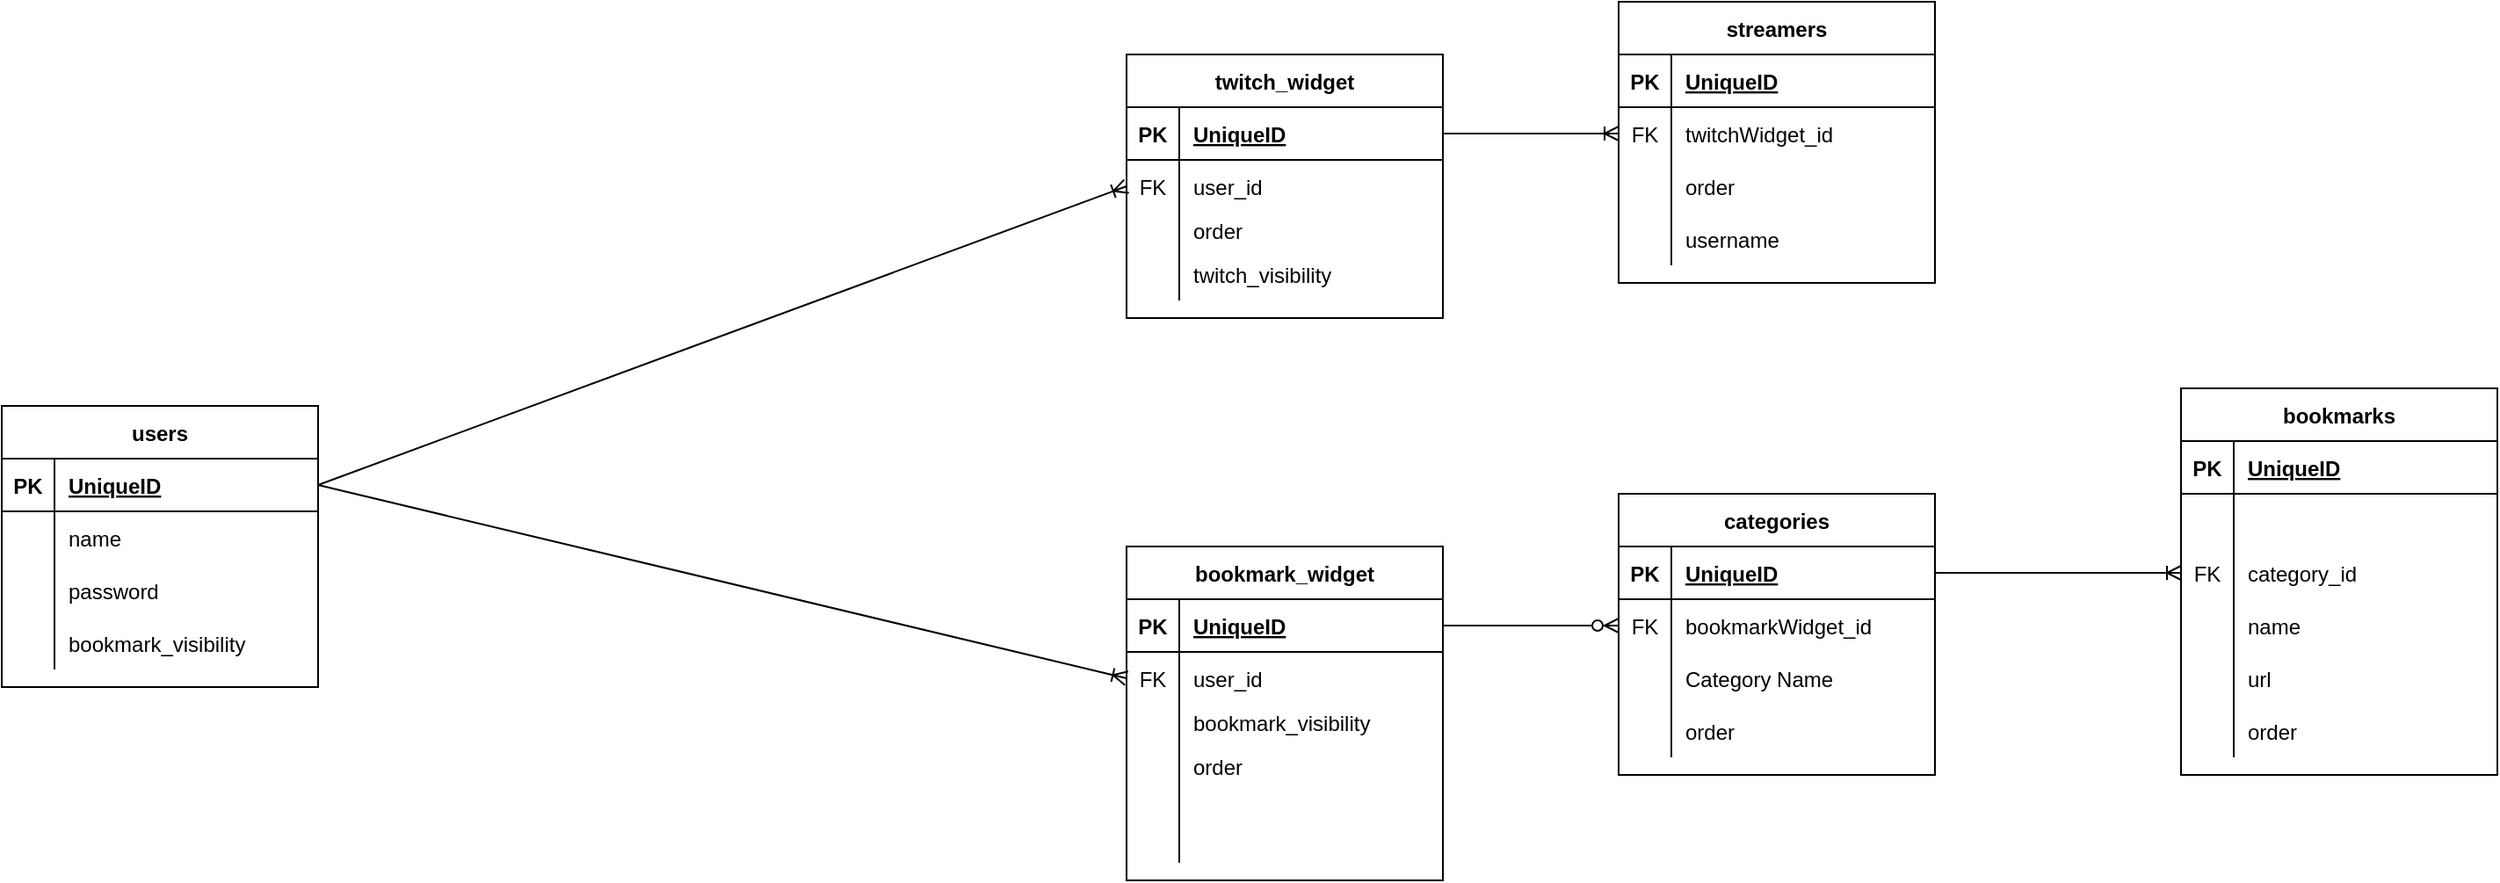 <mxfile version="20.2.2" type="github"><diagram id="gYToKr5sIgcULatB8mKq" name="Page-1"><mxGraphModel dx="2066" dy="805" grid="1" gridSize="10" guides="1" tooltips="1" connect="1" arrows="1" fold="1" page="1" pageScale="1" pageWidth="850" pageHeight="1100" math="0" shadow="0"><root><mxCell id="0"/><mxCell id="1" parent="0"/><mxCell id="y52TnGV3vGGZ-zuW2AL_-1" value="users" style="shape=table;startSize=30;container=1;collapsible=1;childLayout=tableLayout;fixedRows=1;rowLines=0;fontStyle=1;align=center;resizeLast=1;" parent="1" vertex="1"><mxGeometry x="10" y="460" width="180" height="160" as="geometry"/></mxCell><mxCell id="y52TnGV3vGGZ-zuW2AL_-2" value="" style="shape=tableRow;horizontal=0;startSize=0;swimlaneHead=0;swimlaneBody=0;fillColor=none;collapsible=0;dropTarget=0;points=[[0,0.5],[1,0.5]];portConstraint=eastwest;top=0;left=0;right=0;bottom=1;" parent="y52TnGV3vGGZ-zuW2AL_-1" vertex="1"><mxGeometry y="30" width="180" height="30" as="geometry"/></mxCell><mxCell id="y52TnGV3vGGZ-zuW2AL_-3" value="PK" style="shape=partialRectangle;connectable=0;fillColor=none;top=0;left=0;bottom=0;right=0;fontStyle=1;overflow=hidden;" parent="y52TnGV3vGGZ-zuW2AL_-2" vertex="1"><mxGeometry width="30" height="30" as="geometry"><mxRectangle width="30" height="30" as="alternateBounds"/></mxGeometry></mxCell><mxCell id="y52TnGV3vGGZ-zuW2AL_-4" value="UniqueID" style="shape=partialRectangle;connectable=0;fillColor=none;top=0;left=0;bottom=0;right=0;align=left;spacingLeft=6;fontStyle=5;overflow=hidden;" parent="y52TnGV3vGGZ-zuW2AL_-2" vertex="1"><mxGeometry x="30" width="150" height="30" as="geometry"><mxRectangle width="150" height="30" as="alternateBounds"/></mxGeometry></mxCell><mxCell id="y52TnGV3vGGZ-zuW2AL_-5" value="" style="shape=tableRow;horizontal=0;startSize=0;swimlaneHead=0;swimlaneBody=0;fillColor=none;collapsible=0;dropTarget=0;points=[[0,0.5],[1,0.5]];portConstraint=eastwest;top=0;left=0;right=0;bottom=0;" parent="y52TnGV3vGGZ-zuW2AL_-1" vertex="1"><mxGeometry y="60" width="180" height="30" as="geometry"/></mxCell><mxCell id="y52TnGV3vGGZ-zuW2AL_-6" value="" style="shape=partialRectangle;connectable=0;fillColor=none;top=0;left=0;bottom=0;right=0;editable=1;overflow=hidden;" parent="y52TnGV3vGGZ-zuW2AL_-5" vertex="1"><mxGeometry width="30" height="30" as="geometry"><mxRectangle width="30" height="30" as="alternateBounds"/></mxGeometry></mxCell><mxCell id="y52TnGV3vGGZ-zuW2AL_-7" value="name" style="shape=partialRectangle;connectable=0;fillColor=none;top=0;left=0;bottom=0;right=0;align=left;spacingLeft=6;overflow=hidden;" parent="y52TnGV3vGGZ-zuW2AL_-5" vertex="1"><mxGeometry x="30" width="150" height="30" as="geometry"><mxRectangle width="150" height="30" as="alternateBounds"/></mxGeometry></mxCell><mxCell id="y52TnGV3vGGZ-zuW2AL_-8" value="" style="shape=tableRow;horizontal=0;startSize=0;swimlaneHead=0;swimlaneBody=0;fillColor=none;collapsible=0;dropTarget=0;points=[[0,0.5],[1,0.5]];portConstraint=eastwest;top=0;left=0;right=0;bottom=0;" parent="y52TnGV3vGGZ-zuW2AL_-1" vertex="1"><mxGeometry y="90" width="180" height="30" as="geometry"/></mxCell><mxCell id="y52TnGV3vGGZ-zuW2AL_-9" value="" style="shape=partialRectangle;connectable=0;fillColor=none;top=0;left=0;bottom=0;right=0;editable=1;overflow=hidden;" parent="y52TnGV3vGGZ-zuW2AL_-8" vertex="1"><mxGeometry width="30" height="30" as="geometry"><mxRectangle width="30" height="30" as="alternateBounds"/></mxGeometry></mxCell><mxCell id="y52TnGV3vGGZ-zuW2AL_-10" value="password" style="shape=partialRectangle;connectable=0;fillColor=none;top=0;left=0;bottom=0;right=0;align=left;spacingLeft=6;overflow=hidden;" parent="y52TnGV3vGGZ-zuW2AL_-8" vertex="1"><mxGeometry x="30" width="150" height="30" as="geometry"><mxRectangle width="150" height="30" as="alternateBounds"/></mxGeometry></mxCell><mxCell id="y52TnGV3vGGZ-zuW2AL_-11" value="" style="shape=tableRow;horizontal=0;startSize=0;swimlaneHead=0;swimlaneBody=0;fillColor=none;collapsible=0;dropTarget=0;points=[[0,0.5],[1,0.5]];portConstraint=eastwest;top=0;left=0;right=0;bottom=0;" parent="y52TnGV3vGGZ-zuW2AL_-1" vertex="1"><mxGeometry y="120" width="180" height="30" as="geometry"/></mxCell><mxCell id="y52TnGV3vGGZ-zuW2AL_-12" value="" style="shape=partialRectangle;connectable=0;fillColor=none;top=0;left=0;bottom=0;right=0;editable=1;overflow=hidden;" parent="y52TnGV3vGGZ-zuW2AL_-11" vertex="1"><mxGeometry width="30" height="30" as="geometry"><mxRectangle width="30" height="30" as="alternateBounds"/></mxGeometry></mxCell><mxCell id="y52TnGV3vGGZ-zuW2AL_-13" value="bookmark_visibility" style="shape=partialRectangle;connectable=0;fillColor=none;top=0;left=0;bottom=0;right=0;align=left;spacingLeft=6;overflow=hidden;" parent="y52TnGV3vGGZ-zuW2AL_-11" vertex="1"><mxGeometry x="30" width="150" height="30" as="geometry"><mxRectangle width="150" height="30" as="alternateBounds"/></mxGeometry></mxCell><mxCell id="y52TnGV3vGGZ-zuW2AL_-14" value="categories" style="shape=table;startSize=30;container=1;collapsible=1;childLayout=tableLayout;fixedRows=1;rowLines=0;fontStyle=1;align=center;resizeLast=1;" parent="1" vertex="1"><mxGeometry x="930" y="510" width="180" height="160" as="geometry"/></mxCell><mxCell id="y52TnGV3vGGZ-zuW2AL_-15" value="" style="shape=tableRow;horizontal=0;startSize=0;swimlaneHead=0;swimlaneBody=0;fillColor=none;collapsible=0;dropTarget=0;points=[[0,0.5],[1,0.5]];portConstraint=eastwest;top=0;left=0;right=0;bottom=1;" parent="y52TnGV3vGGZ-zuW2AL_-14" vertex="1"><mxGeometry y="30" width="180" height="30" as="geometry"/></mxCell><mxCell id="y52TnGV3vGGZ-zuW2AL_-16" value="PK" style="shape=partialRectangle;connectable=0;fillColor=none;top=0;left=0;bottom=0;right=0;fontStyle=1;overflow=hidden;" parent="y52TnGV3vGGZ-zuW2AL_-15" vertex="1"><mxGeometry width="30" height="30" as="geometry"><mxRectangle width="30" height="30" as="alternateBounds"/></mxGeometry></mxCell><mxCell id="y52TnGV3vGGZ-zuW2AL_-17" value="UniqueID" style="shape=partialRectangle;connectable=0;fillColor=none;top=0;left=0;bottom=0;right=0;align=left;spacingLeft=6;fontStyle=5;overflow=hidden;" parent="y52TnGV3vGGZ-zuW2AL_-15" vertex="1"><mxGeometry x="30" width="150" height="30" as="geometry"><mxRectangle width="150" height="30" as="alternateBounds"/></mxGeometry></mxCell><mxCell id="y52TnGV3vGGZ-zuW2AL_-18" value="" style="shape=tableRow;horizontal=0;startSize=0;swimlaneHead=0;swimlaneBody=0;fillColor=none;collapsible=0;dropTarget=0;points=[[0,0.5],[1,0.5]];portConstraint=eastwest;top=0;left=0;right=0;bottom=0;" parent="y52TnGV3vGGZ-zuW2AL_-14" vertex="1"><mxGeometry y="60" width="180" height="30" as="geometry"/></mxCell><mxCell id="y52TnGV3vGGZ-zuW2AL_-19" value="FK" style="shape=partialRectangle;connectable=0;fillColor=none;top=0;left=0;bottom=0;right=0;editable=1;overflow=hidden;" parent="y52TnGV3vGGZ-zuW2AL_-18" vertex="1"><mxGeometry width="30" height="30" as="geometry"><mxRectangle width="30" height="30" as="alternateBounds"/></mxGeometry></mxCell><mxCell id="y52TnGV3vGGZ-zuW2AL_-20" value="bookmarkWidget_id" style="shape=partialRectangle;connectable=0;fillColor=none;top=0;left=0;bottom=0;right=0;align=left;spacingLeft=6;overflow=hidden;" parent="y52TnGV3vGGZ-zuW2AL_-18" vertex="1"><mxGeometry x="30" width="150" height="30" as="geometry"><mxRectangle width="150" height="30" as="alternateBounds"/></mxGeometry></mxCell><mxCell id="y52TnGV3vGGZ-zuW2AL_-21" value="" style="shape=tableRow;horizontal=0;startSize=0;swimlaneHead=0;swimlaneBody=0;fillColor=none;collapsible=0;dropTarget=0;points=[[0,0.5],[1,0.5]];portConstraint=eastwest;top=0;left=0;right=0;bottom=0;" parent="y52TnGV3vGGZ-zuW2AL_-14" vertex="1"><mxGeometry y="90" width="180" height="30" as="geometry"/></mxCell><mxCell id="y52TnGV3vGGZ-zuW2AL_-22" value="" style="shape=partialRectangle;connectable=0;fillColor=none;top=0;left=0;bottom=0;right=0;editable=1;overflow=hidden;" parent="y52TnGV3vGGZ-zuW2AL_-21" vertex="1"><mxGeometry width="30" height="30" as="geometry"><mxRectangle width="30" height="30" as="alternateBounds"/></mxGeometry></mxCell><mxCell id="y52TnGV3vGGZ-zuW2AL_-23" value="Category Name" style="shape=partialRectangle;connectable=0;fillColor=none;top=0;left=0;bottom=0;right=0;align=left;spacingLeft=6;overflow=hidden;" parent="y52TnGV3vGGZ-zuW2AL_-21" vertex="1"><mxGeometry x="30" width="150" height="30" as="geometry"><mxRectangle width="150" height="30" as="alternateBounds"/></mxGeometry></mxCell><mxCell id="y52TnGV3vGGZ-zuW2AL_-24" value="" style="shape=tableRow;horizontal=0;startSize=0;swimlaneHead=0;swimlaneBody=0;fillColor=none;collapsible=0;dropTarget=0;points=[[0,0.5],[1,0.5]];portConstraint=eastwest;top=0;left=0;right=0;bottom=0;" parent="y52TnGV3vGGZ-zuW2AL_-14" vertex="1"><mxGeometry y="120" width="180" height="30" as="geometry"/></mxCell><mxCell id="y52TnGV3vGGZ-zuW2AL_-25" value="" style="shape=partialRectangle;connectable=0;fillColor=none;top=0;left=0;bottom=0;right=0;editable=1;overflow=hidden;" parent="y52TnGV3vGGZ-zuW2AL_-24" vertex="1"><mxGeometry width="30" height="30" as="geometry"><mxRectangle width="30" height="30" as="alternateBounds"/></mxGeometry></mxCell><mxCell id="y52TnGV3vGGZ-zuW2AL_-26" value="order" style="shape=partialRectangle;connectable=0;fillColor=none;top=0;left=0;bottom=0;right=0;align=left;spacingLeft=6;overflow=hidden;" parent="y52TnGV3vGGZ-zuW2AL_-24" vertex="1"><mxGeometry x="30" width="150" height="30" as="geometry"><mxRectangle width="150" height="30" as="alternateBounds"/></mxGeometry></mxCell><mxCell id="y52TnGV3vGGZ-zuW2AL_-27" value="bookmarks" style="shape=table;startSize=30;container=1;collapsible=1;childLayout=tableLayout;fixedRows=1;rowLines=0;fontStyle=1;align=center;resizeLast=1;" parent="1" vertex="1"><mxGeometry x="1250" y="450" width="180" height="220" as="geometry"/></mxCell><mxCell id="y52TnGV3vGGZ-zuW2AL_-28" value="" style="shape=tableRow;horizontal=0;startSize=0;swimlaneHead=0;swimlaneBody=0;fillColor=none;collapsible=0;dropTarget=0;points=[[0,0.5],[1,0.5]];portConstraint=eastwest;top=0;left=0;right=0;bottom=1;" parent="y52TnGV3vGGZ-zuW2AL_-27" vertex="1"><mxGeometry y="30" width="180" height="30" as="geometry"/></mxCell><mxCell id="y52TnGV3vGGZ-zuW2AL_-29" value="PK" style="shape=partialRectangle;connectable=0;fillColor=none;top=0;left=0;bottom=0;right=0;fontStyle=1;overflow=hidden;" parent="y52TnGV3vGGZ-zuW2AL_-28" vertex="1"><mxGeometry width="30" height="30" as="geometry"><mxRectangle width="30" height="30" as="alternateBounds"/></mxGeometry></mxCell><mxCell id="y52TnGV3vGGZ-zuW2AL_-30" value="UniqueID" style="shape=partialRectangle;connectable=0;fillColor=none;top=0;left=0;bottom=0;right=0;align=left;spacingLeft=6;fontStyle=5;overflow=hidden;" parent="y52TnGV3vGGZ-zuW2AL_-28" vertex="1"><mxGeometry x="30" width="150" height="30" as="geometry"><mxRectangle width="150" height="30" as="alternateBounds"/></mxGeometry></mxCell><mxCell id="y52TnGV3vGGZ-zuW2AL_-31" value="" style="shape=tableRow;horizontal=0;startSize=0;swimlaneHead=0;swimlaneBody=0;fillColor=none;collapsible=0;dropTarget=0;points=[[0,0.5],[1,0.5]];portConstraint=eastwest;top=0;left=0;right=0;bottom=0;" parent="y52TnGV3vGGZ-zuW2AL_-27" vertex="1"><mxGeometry y="60" width="180" height="30" as="geometry"/></mxCell><mxCell id="y52TnGV3vGGZ-zuW2AL_-32" value="" style="shape=partialRectangle;connectable=0;fillColor=none;top=0;left=0;bottom=0;right=0;editable=1;overflow=hidden;" parent="y52TnGV3vGGZ-zuW2AL_-31" vertex="1"><mxGeometry width="30" height="30" as="geometry"><mxRectangle width="30" height="30" as="alternateBounds"/></mxGeometry></mxCell><mxCell id="y52TnGV3vGGZ-zuW2AL_-33" value="" style="shape=partialRectangle;connectable=0;fillColor=none;top=0;left=0;bottom=0;right=0;align=left;spacingLeft=6;overflow=hidden;" parent="y52TnGV3vGGZ-zuW2AL_-31" vertex="1"><mxGeometry x="30" width="150" height="30" as="geometry"><mxRectangle width="150" height="30" as="alternateBounds"/></mxGeometry></mxCell><mxCell id="y52TnGV3vGGZ-zuW2AL_-34" value="" style="shape=tableRow;horizontal=0;startSize=0;swimlaneHead=0;swimlaneBody=0;fillColor=none;collapsible=0;dropTarget=0;points=[[0,0.5],[1,0.5]];portConstraint=eastwest;top=0;left=0;right=0;bottom=0;" parent="y52TnGV3vGGZ-zuW2AL_-27" vertex="1"><mxGeometry y="90" width="180" height="30" as="geometry"/></mxCell><mxCell id="y52TnGV3vGGZ-zuW2AL_-35" value="FK" style="shape=partialRectangle;connectable=0;fillColor=none;top=0;left=0;bottom=0;right=0;editable=1;overflow=hidden;" parent="y52TnGV3vGGZ-zuW2AL_-34" vertex="1"><mxGeometry width="30" height="30" as="geometry"><mxRectangle width="30" height="30" as="alternateBounds"/></mxGeometry></mxCell><mxCell id="y52TnGV3vGGZ-zuW2AL_-36" value="category_id" style="shape=partialRectangle;connectable=0;fillColor=none;top=0;left=0;bottom=0;right=0;align=left;spacingLeft=6;overflow=hidden;" parent="y52TnGV3vGGZ-zuW2AL_-34" vertex="1"><mxGeometry x="30" width="150" height="30" as="geometry"><mxRectangle width="150" height="30" as="alternateBounds"/></mxGeometry></mxCell><mxCell id="y52TnGV3vGGZ-zuW2AL_-37" value="" style="shape=tableRow;horizontal=0;startSize=0;swimlaneHead=0;swimlaneBody=0;fillColor=none;collapsible=0;dropTarget=0;points=[[0,0.5],[1,0.5]];portConstraint=eastwest;top=0;left=0;right=0;bottom=0;" parent="y52TnGV3vGGZ-zuW2AL_-27" vertex="1"><mxGeometry y="120" width="180" height="30" as="geometry"/></mxCell><mxCell id="y52TnGV3vGGZ-zuW2AL_-38" value="" style="shape=partialRectangle;connectable=0;fillColor=none;top=0;left=0;bottom=0;right=0;editable=1;overflow=hidden;" parent="y52TnGV3vGGZ-zuW2AL_-37" vertex="1"><mxGeometry width="30" height="30" as="geometry"><mxRectangle width="30" height="30" as="alternateBounds"/></mxGeometry></mxCell><mxCell id="y52TnGV3vGGZ-zuW2AL_-39" value="name" style="shape=partialRectangle;connectable=0;fillColor=none;top=0;left=0;bottom=0;right=0;align=left;spacingLeft=6;overflow=hidden;" parent="y52TnGV3vGGZ-zuW2AL_-37" vertex="1"><mxGeometry x="30" width="150" height="30" as="geometry"><mxRectangle width="150" height="30" as="alternateBounds"/></mxGeometry></mxCell><mxCell id="y52TnGV3vGGZ-zuW2AL_-40" style="shape=tableRow;horizontal=0;startSize=0;swimlaneHead=0;swimlaneBody=0;fillColor=none;collapsible=0;dropTarget=0;points=[[0,0.5],[1,0.5]];portConstraint=eastwest;top=0;left=0;right=0;bottom=0;" parent="y52TnGV3vGGZ-zuW2AL_-27" vertex="1"><mxGeometry y="150" width="180" height="30" as="geometry"/></mxCell><mxCell id="y52TnGV3vGGZ-zuW2AL_-41" style="shape=partialRectangle;connectable=0;fillColor=none;top=0;left=0;bottom=0;right=0;editable=1;overflow=hidden;" parent="y52TnGV3vGGZ-zuW2AL_-40" vertex="1"><mxGeometry width="30" height="30" as="geometry"><mxRectangle width="30" height="30" as="alternateBounds"/></mxGeometry></mxCell><mxCell id="y52TnGV3vGGZ-zuW2AL_-42" value="url" style="shape=partialRectangle;connectable=0;fillColor=none;top=0;left=0;bottom=0;right=0;align=left;spacingLeft=6;overflow=hidden;" parent="y52TnGV3vGGZ-zuW2AL_-40" vertex="1"><mxGeometry x="30" width="150" height="30" as="geometry"><mxRectangle width="150" height="30" as="alternateBounds"/></mxGeometry></mxCell><mxCell id="y52TnGV3vGGZ-zuW2AL_-46" style="shape=tableRow;horizontal=0;startSize=0;swimlaneHead=0;swimlaneBody=0;fillColor=none;collapsible=0;dropTarget=0;points=[[0,0.5],[1,0.5]];portConstraint=eastwest;top=0;left=0;right=0;bottom=0;" parent="y52TnGV3vGGZ-zuW2AL_-27" vertex="1"><mxGeometry y="180" width="180" height="30" as="geometry"/></mxCell><mxCell id="y52TnGV3vGGZ-zuW2AL_-47" style="shape=partialRectangle;connectable=0;fillColor=none;top=0;left=0;bottom=0;right=0;editable=1;overflow=hidden;" parent="y52TnGV3vGGZ-zuW2AL_-46" vertex="1"><mxGeometry width="30" height="30" as="geometry"><mxRectangle width="30" height="30" as="alternateBounds"/></mxGeometry></mxCell><mxCell id="y52TnGV3vGGZ-zuW2AL_-48" value="order" style="shape=partialRectangle;connectable=0;fillColor=none;top=0;left=0;bottom=0;right=0;align=left;spacingLeft=6;overflow=hidden;" parent="y52TnGV3vGGZ-zuW2AL_-46" vertex="1"><mxGeometry x="30" width="150" height="30" as="geometry"><mxRectangle width="150" height="30" as="alternateBounds"/></mxGeometry></mxCell><mxCell id="y52TnGV3vGGZ-zuW2AL_-44" value="" style="edgeStyle=entityRelationEdgeStyle;fontSize=12;html=1;endArrow=ERoneToMany;rounded=0;exitX=1;exitY=0.5;exitDx=0;exitDy=0;entryX=0;entryY=0.5;entryDx=0;entryDy=0;" parent="1" source="y52TnGV3vGGZ-zuW2AL_-15" target="y52TnGV3vGGZ-zuW2AL_-34" edge="1"><mxGeometry width="100" height="100" relative="1" as="geometry"><mxPoint x="590" y="615" as="sourcePoint"/><mxPoint x="700" y="575" as="targetPoint"/></mxGeometry></mxCell><mxCell id="y52TnGV3vGGZ-zuW2AL_-49" value="bookmark_widget" style="shape=table;startSize=30;container=1;collapsible=1;childLayout=tableLayout;fixedRows=1;rowLines=0;fontStyle=1;align=center;resizeLast=1;" parent="1" vertex="1"><mxGeometry x="650" y="540" width="180" height="190" as="geometry"/></mxCell><mxCell id="y52TnGV3vGGZ-zuW2AL_-50" value="" style="shape=tableRow;horizontal=0;startSize=0;swimlaneHead=0;swimlaneBody=0;fillColor=none;collapsible=0;dropTarget=0;points=[[0,0.5],[1,0.5]];portConstraint=eastwest;top=0;left=0;right=0;bottom=1;" parent="y52TnGV3vGGZ-zuW2AL_-49" vertex="1"><mxGeometry y="30" width="180" height="30" as="geometry"/></mxCell><mxCell id="y52TnGV3vGGZ-zuW2AL_-51" value="PK" style="shape=partialRectangle;connectable=0;fillColor=none;top=0;left=0;bottom=0;right=0;fontStyle=1;overflow=hidden;" parent="y52TnGV3vGGZ-zuW2AL_-50" vertex="1"><mxGeometry width="30" height="30" as="geometry"><mxRectangle width="30" height="30" as="alternateBounds"/></mxGeometry></mxCell><mxCell id="y52TnGV3vGGZ-zuW2AL_-52" value="UniqueID" style="shape=partialRectangle;connectable=0;fillColor=none;top=0;left=0;bottom=0;right=0;align=left;spacingLeft=6;fontStyle=5;overflow=hidden;" parent="y52TnGV3vGGZ-zuW2AL_-50" vertex="1"><mxGeometry x="30" width="150" height="30" as="geometry"><mxRectangle width="150" height="30" as="alternateBounds"/></mxGeometry></mxCell><mxCell id="y52TnGV3vGGZ-zuW2AL_-53" value="" style="shape=tableRow;horizontal=0;startSize=0;swimlaneHead=0;swimlaneBody=0;fillColor=none;collapsible=0;dropTarget=0;points=[[0,0.5],[1,0.5]];portConstraint=eastwest;top=0;left=0;right=0;bottom=0;" parent="y52TnGV3vGGZ-zuW2AL_-49" vertex="1"><mxGeometry y="60" width="180" height="30" as="geometry"/></mxCell><mxCell id="y52TnGV3vGGZ-zuW2AL_-54" value="FK" style="shape=partialRectangle;connectable=0;fillColor=none;top=0;left=0;bottom=0;right=0;editable=1;overflow=hidden;" parent="y52TnGV3vGGZ-zuW2AL_-53" vertex="1"><mxGeometry width="30" height="30" as="geometry"><mxRectangle width="30" height="30" as="alternateBounds"/></mxGeometry></mxCell><mxCell id="y52TnGV3vGGZ-zuW2AL_-55" value="user_id" style="shape=partialRectangle;connectable=0;fillColor=none;top=0;left=0;bottom=0;right=0;align=left;spacingLeft=6;overflow=hidden;" parent="y52TnGV3vGGZ-zuW2AL_-53" vertex="1"><mxGeometry x="30" width="150" height="30" as="geometry"><mxRectangle width="150" height="30" as="alternateBounds"/></mxGeometry></mxCell><mxCell id="y52TnGV3vGGZ-zuW2AL_-56" value="" style="shape=tableRow;horizontal=0;startSize=0;swimlaneHead=0;swimlaneBody=0;fillColor=none;collapsible=0;dropTarget=0;points=[[0,0.5],[1,0.5]];portConstraint=eastwest;top=0;left=0;right=0;bottom=0;" parent="y52TnGV3vGGZ-zuW2AL_-49" vertex="1"><mxGeometry y="90" width="180" height="20" as="geometry"/></mxCell><mxCell id="y52TnGV3vGGZ-zuW2AL_-57" value="" style="shape=partialRectangle;connectable=0;fillColor=none;top=0;left=0;bottom=0;right=0;editable=1;overflow=hidden;" parent="y52TnGV3vGGZ-zuW2AL_-56" vertex="1"><mxGeometry width="30" height="20" as="geometry"><mxRectangle width="30" height="20" as="alternateBounds"/></mxGeometry></mxCell><mxCell id="y52TnGV3vGGZ-zuW2AL_-58" value="bookmark_visibility" style="shape=partialRectangle;connectable=0;fillColor=none;top=0;left=0;bottom=0;right=0;align=left;spacingLeft=6;overflow=hidden;" parent="y52TnGV3vGGZ-zuW2AL_-56" vertex="1"><mxGeometry x="30" width="150" height="20" as="geometry"><mxRectangle width="150" height="20" as="alternateBounds"/></mxGeometry></mxCell><mxCell id="y52TnGV3vGGZ-zuW2AL_-59" value="" style="shape=tableRow;horizontal=0;startSize=0;swimlaneHead=0;swimlaneBody=0;fillColor=none;collapsible=0;dropTarget=0;points=[[0,0.5],[1,0.5]];portConstraint=eastwest;top=0;left=0;right=0;bottom=0;" parent="y52TnGV3vGGZ-zuW2AL_-49" vertex="1"><mxGeometry y="110" width="180" height="30" as="geometry"/></mxCell><mxCell id="y52TnGV3vGGZ-zuW2AL_-60" value="" style="shape=partialRectangle;connectable=0;fillColor=none;top=0;left=0;bottom=0;right=0;editable=1;overflow=hidden;" parent="y52TnGV3vGGZ-zuW2AL_-59" vertex="1"><mxGeometry width="30" height="30" as="geometry"><mxRectangle width="30" height="30" as="alternateBounds"/></mxGeometry></mxCell><mxCell id="y52TnGV3vGGZ-zuW2AL_-61" value="order" style="shape=partialRectangle;connectable=0;fillColor=none;top=0;left=0;bottom=0;right=0;align=left;spacingLeft=6;overflow=hidden;" parent="y52TnGV3vGGZ-zuW2AL_-59" vertex="1"><mxGeometry x="30" width="150" height="30" as="geometry"><mxRectangle width="150" height="30" as="alternateBounds"/></mxGeometry></mxCell><mxCell id="y52TnGV3vGGZ-zuW2AL_-62" style="shape=tableRow;horizontal=0;startSize=0;swimlaneHead=0;swimlaneBody=0;fillColor=none;collapsible=0;dropTarget=0;points=[[0,0.5],[1,0.5]];portConstraint=eastwest;top=0;left=0;right=0;bottom=0;" parent="y52TnGV3vGGZ-zuW2AL_-49" vertex="1"><mxGeometry y="140" width="180" height="40" as="geometry"/></mxCell><mxCell id="y52TnGV3vGGZ-zuW2AL_-63" style="shape=partialRectangle;connectable=0;fillColor=none;top=0;left=0;bottom=0;right=0;editable=1;overflow=hidden;" parent="y52TnGV3vGGZ-zuW2AL_-62" vertex="1"><mxGeometry width="30" height="40" as="geometry"><mxRectangle width="30" height="40" as="alternateBounds"/></mxGeometry></mxCell><mxCell id="y52TnGV3vGGZ-zuW2AL_-64" value="" style="shape=partialRectangle;connectable=0;fillColor=none;top=0;left=0;bottom=0;right=0;align=left;spacingLeft=6;overflow=hidden;fontStyle=1" parent="y52TnGV3vGGZ-zuW2AL_-62" vertex="1"><mxGeometry x="30" width="150" height="40" as="geometry"><mxRectangle width="150" height="40" as="alternateBounds"/></mxGeometry></mxCell><mxCell id="y52TnGV3vGGZ-zuW2AL_-79" value="" style="fontSize=12;html=1;endArrow=ERoneToMany;rounded=0;exitX=1;exitY=0.5;exitDx=0;exitDy=0;entryX=0;entryY=0.5;entryDx=0;entryDy=0;" parent="1" source="y52TnGV3vGGZ-zuW2AL_-2" target="y52TnGV3vGGZ-zuW2AL_-53" edge="1"><mxGeometry width="100" height="100" relative="1" as="geometry"><mxPoint x="590" y="615" as="sourcePoint"/><mxPoint x="460" y="925" as="targetPoint"/></mxGeometry></mxCell><mxCell id="y52TnGV3vGGZ-zuW2AL_-84" value="" style="edgeStyle=entityRelationEdgeStyle;fontSize=12;html=1;endArrow=ERzeroToMany;endFill=1;rounded=0;entryX=0;entryY=0.5;entryDx=0;entryDy=0;exitX=1;exitY=0.5;exitDx=0;exitDy=0;" parent="1" source="y52TnGV3vGGZ-zuW2AL_-50" target="y52TnGV3vGGZ-zuW2AL_-18" edge="1"><mxGeometry width="100" height="100" relative="1" as="geometry"><mxPoint x="1080" y="840" as="sourcePoint"/><mxPoint x="1180" y="740" as="targetPoint"/></mxGeometry></mxCell><mxCell id="y52TnGV3vGGZ-zuW2AL_-109" value="twitch_widget" style="shape=table;startSize=30;container=1;collapsible=1;childLayout=tableLayout;fixedRows=1;rowLines=0;fontStyle=1;align=center;resizeLast=1;" parent="1" vertex="1"><mxGeometry x="650" y="260" width="180" height="150" as="geometry"/></mxCell><mxCell id="y52TnGV3vGGZ-zuW2AL_-110" value="" style="shape=tableRow;horizontal=0;startSize=0;swimlaneHead=0;swimlaneBody=0;fillColor=none;collapsible=0;dropTarget=0;points=[[0,0.5],[1,0.5]];portConstraint=eastwest;top=0;left=0;right=0;bottom=1;" parent="y52TnGV3vGGZ-zuW2AL_-109" vertex="1"><mxGeometry y="30" width="180" height="30" as="geometry"/></mxCell><mxCell id="y52TnGV3vGGZ-zuW2AL_-111" value="PK" style="shape=partialRectangle;connectable=0;fillColor=none;top=0;left=0;bottom=0;right=0;fontStyle=1;overflow=hidden;" parent="y52TnGV3vGGZ-zuW2AL_-110" vertex="1"><mxGeometry width="30" height="30" as="geometry"><mxRectangle width="30" height="30" as="alternateBounds"/></mxGeometry></mxCell><mxCell id="y52TnGV3vGGZ-zuW2AL_-112" value="UniqueID" style="shape=partialRectangle;connectable=0;fillColor=none;top=0;left=0;bottom=0;right=0;align=left;spacingLeft=6;fontStyle=5;overflow=hidden;" parent="y52TnGV3vGGZ-zuW2AL_-110" vertex="1"><mxGeometry x="30" width="150" height="30" as="geometry"><mxRectangle width="150" height="30" as="alternateBounds"/></mxGeometry></mxCell><mxCell id="y52TnGV3vGGZ-zuW2AL_-113" value="" style="shape=tableRow;horizontal=0;startSize=0;swimlaneHead=0;swimlaneBody=0;fillColor=none;collapsible=0;dropTarget=0;points=[[0,0.5],[1,0.5]];portConstraint=eastwest;top=0;left=0;right=0;bottom=0;" parent="y52TnGV3vGGZ-zuW2AL_-109" vertex="1"><mxGeometry y="60" width="180" height="30" as="geometry"/></mxCell><mxCell id="y52TnGV3vGGZ-zuW2AL_-114" value="FK" style="shape=partialRectangle;connectable=0;fillColor=none;top=0;left=0;bottom=0;right=0;editable=1;overflow=hidden;" parent="y52TnGV3vGGZ-zuW2AL_-113" vertex="1"><mxGeometry width="30" height="30" as="geometry"><mxRectangle width="30" height="30" as="alternateBounds"/></mxGeometry></mxCell><mxCell id="y52TnGV3vGGZ-zuW2AL_-115" value="user_id" style="shape=partialRectangle;connectable=0;fillColor=none;top=0;left=0;bottom=0;right=0;align=left;spacingLeft=6;overflow=hidden;" parent="y52TnGV3vGGZ-zuW2AL_-113" vertex="1"><mxGeometry x="30" width="150" height="30" as="geometry"><mxRectangle width="150" height="30" as="alternateBounds"/></mxGeometry></mxCell><mxCell id="y52TnGV3vGGZ-zuW2AL_-116" value="" style="shape=tableRow;horizontal=0;startSize=0;swimlaneHead=0;swimlaneBody=0;fillColor=none;collapsible=0;dropTarget=0;points=[[0,0.5],[1,0.5]];portConstraint=eastwest;top=0;left=0;right=0;bottom=0;" parent="y52TnGV3vGGZ-zuW2AL_-109" vertex="1"><mxGeometry y="90" width="180" height="20" as="geometry"/></mxCell><mxCell id="y52TnGV3vGGZ-zuW2AL_-117" value="" style="shape=partialRectangle;connectable=0;fillColor=none;top=0;left=0;bottom=0;right=0;editable=1;overflow=hidden;" parent="y52TnGV3vGGZ-zuW2AL_-116" vertex="1"><mxGeometry width="30" height="20" as="geometry"><mxRectangle width="30" height="20" as="alternateBounds"/></mxGeometry></mxCell><mxCell id="y52TnGV3vGGZ-zuW2AL_-118" value="order" style="shape=partialRectangle;connectable=0;fillColor=none;top=0;left=0;bottom=0;right=0;align=left;spacingLeft=6;overflow=hidden;" parent="y52TnGV3vGGZ-zuW2AL_-116" vertex="1"><mxGeometry x="30" width="150" height="20" as="geometry"><mxRectangle width="150" height="20" as="alternateBounds"/></mxGeometry></mxCell><mxCell id="y52TnGV3vGGZ-zuW2AL_-119" value="" style="shape=tableRow;horizontal=0;startSize=0;swimlaneHead=0;swimlaneBody=0;fillColor=none;collapsible=0;dropTarget=0;points=[[0,0.5],[1,0.5]];portConstraint=eastwest;top=0;left=0;right=0;bottom=0;" parent="y52TnGV3vGGZ-zuW2AL_-109" vertex="1"><mxGeometry y="110" width="180" height="30" as="geometry"/></mxCell><mxCell id="y52TnGV3vGGZ-zuW2AL_-120" value="" style="shape=partialRectangle;connectable=0;fillColor=none;top=0;left=0;bottom=0;right=0;editable=1;overflow=hidden;" parent="y52TnGV3vGGZ-zuW2AL_-119" vertex="1"><mxGeometry width="30" height="30" as="geometry"><mxRectangle width="30" height="30" as="alternateBounds"/></mxGeometry></mxCell><mxCell id="y52TnGV3vGGZ-zuW2AL_-121" value="twitch_visibility" style="shape=partialRectangle;connectable=0;fillColor=none;top=0;left=0;bottom=0;right=0;align=left;spacingLeft=6;overflow=hidden;" parent="y52TnGV3vGGZ-zuW2AL_-119" vertex="1"><mxGeometry x="30" width="150" height="30" as="geometry"><mxRectangle width="150" height="30" as="alternateBounds"/></mxGeometry></mxCell><mxCell id="y52TnGV3vGGZ-zuW2AL_-122" value="" style="fontSize=12;html=1;endArrow=ERoneToMany;rounded=0;exitX=1;exitY=0.5;exitDx=0;exitDy=0;entryX=0;entryY=0.5;entryDx=0;entryDy=0;" parent="1" source="y52TnGV3vGGZ-zuW2AL_-2" target="y52TnGV3vGGZ-zuW2AL_-113" edge="1"><mxGeometry width="100" height="100" relative="1" as="geometry"><mxPoint x="1030" y="850" as="sourcePoint"/><mxPoint x="1130" y="750" as="targetPoint"/></mxGeometry></mxCell><mxCell id="y52TnGV3vGGZ-zuW2AL_-123" value="streamers" style="shape=table;startSize=30;container=1;collapsible=1;childLayout=tableLayout;fixedRows=1;rowLines=0;fontStyle=1;align=center;resizeLast=1;" parent="1" vertex="1"><mxGeometry x="930" y="230" width="180" height="160" as="geometry"/></mxCell><mxCell id="y52TnGV3vGGZ-zuW2AL_-124" value="" style="shape=tableRow;horizontal=0;startSize=0;swimlaneHead=0;swimlaneBody=0;fillColor=none;collapsible=0;dropTarget=0;points=[[0,0.5],[1,0.5]];portConstraint=eastwest;top=0;left=0;right=0;bottom=1;" parent="y52TnGV3vGGZ-zuW2AL_-123" vertex="1"><mxGeometry y="30" width="180" height="30" as="geometry"/></mxCell><mxCell id="y52TnGV3vGGZ-zuW2AL_-125" value="PK" style="shape=partialRectangle;connectable=0;fillColor=none;top=0;left=0;bottom=0;right=0;fontStyle=1;overflow=hidden;" parent="y52TnGV3vGGZ-zuW2AL_-124" vertex="1"><mxGeometry width="30" height="30" as="geometry"><mxRectangle width="30" height="30" as="alternateBounds"/></mxGeometry></mxCell><mxCell id="y52TnGV3vGGZ-zuW2AL_-126" value="UniqueID" style="shape=partialRectangle;connectable=0;fillColor=none;top=0;left=0;bottom=0;right=0;align=left;spacingLeft=6;fontStyle=5;overflow=hidden;" parent="y52TnGV3vGGZ-zuW2AL_-124" vertex="1"><mxGeometry x="30" width="150" height="30" as="geometry"><mxRectangle width="150" height="30" as="alternateBounds"/></mxGeometry></mxCell><mxCell id="y52TnGV3vGGZ-zuW2AL_-127" value="" style="shape=tableRow;horizontal=0;startSize=0;swimlaneHead=0;swimlaneBody=0;fillColor=none;collapsible=0;dropTarget=0;points=[[0,0.5],[1,0.5]];portConstraint=eastwest;top=0;left=0;right=0;bottom=0;" parent="y52TnGV3vGGZ-zuW2AL_-123" vertex="1"><mxGeometry y="60" width="180" height="30" as="geometry"/></mxCell><mxCell id="y52TnGV3vGGZ-zuW2AL_-128" value="FK" style="shape=partialRectangle;connectable=0;fillColor=none;top=0;left=0;bottom=0;right=0;editable=1;overflow=hidden;" parent="y52TnGV3vGGZ-zuW2AL_-127" vertex="1"><mxGeometry width="30" height="30" as="geometry"><mxRectangle width="30" height="30" as="alternateBounds"/></mxGeometry></mxCell><mxCell id="y52TnGV3vGGZ-zuW2AL_-129" value="twitchWidget_id" style="shape=partialRectangle;connectable=0;fillColor=none;top=0;left=0;bottom=0;right=0;align=left;spacingLeft=6;overflow=hidden;" parent="y52TnGV3vGGZ-zuW2AL_-127" vertex="1"><mxGeometry x="30" width="150" height="30" as="geometry"><mxRectangle width="150" height="30" as="alternateBounds"/></mxGeometry></mxCell><mxCell id="y52TnGV3vGGZ-zuW2AL_-130" value="" style="shape=tableRow;horizontal=0;startSize=0;swimlaneHead=0;swimlaneBody=0;fillColor=none;collapsible=0;dropTarget=0;points=[[0,0.5],[1,0.5]];portConstraint=eastwest;top=0;left=0;right=0;bottom=0;" parent="y52TnGV3vGGZ-zuW2AL_-123" vertex="1"><mxGeometry y="90" width="180" height="30" as="geometry"/></mxCell><mxCell id="y52TnGV3vGGZ-zuW2AL_-131" value="" style="shape=partialRectangle;connectable=0;fillColor=none;top=0;left=0;bottom=0;right=0;editable=1;overflow=hidden;" parent="y52TnGV3vGGZ-zuW2AL_-130" vertex="1"><mxGeometry width="30" height="30" as="geometry"><mxRectangle width="30" height="30" as="alternateBounds"/></mxGeometry></mxCell><mxCell id="y52TnGV3vGGZ-zuW2AL_-132" value="order" style="shape=partialRectangle;connectable=0;fillColor=none;top=0;left=0;bottom=0;right=0;align=left;spacingLeft=6;overflow=hidden;" parent="y52TnGV3vGGZ-zuW2AL_-130" vertex="1"><mxGeometry x="30" width="150" height="30" as="geometry"><mxRectangle width="150" height="30" as="alternateBounds"/></mxGeometry></mxCell><mxCell id="y52TnGV3vGGZ-zuW2AL_-133" value="" style="shape=tableRow;horizontal=0;startSize=0;swimlaneHead=0;swimlaneBody=0;fillColor=none;collapsible=0;dropTarget=0;points=[[0,0.5],[1,0.5]];portConstraint=eastwest;top=0;left=0;right=0;bottom=0;" parent="y52TnGV3vGGZ-zuW2AL_-123" vertex="1"><mxGeometry y="120" width="180" height="30" as="geometry"/></mxCell><mxCell id="y52TnGV3vGGZ-zuW2AL_-134" value="" style="shape=partialRectangle;connectable=0;fillColor=none;top=0;left=0;bottom=0;right=0;editable=1;overflow=hidden;" parent="y52TnGV3vGGZ-zuW2AL_-133" vertex="1"><mxGeometry width="30" height="30" as="geometry"><mxRectangle width="30" height="30" as="alternateBounds"/></mxGeometry></mxCell><mxCell id="y52TnGV3vGGZ-zuW2AL_-135" value="username" style="shape=partialRectangle;connectable=0;fillColor=none;top=0;left=0;bottom=0;right=0;align=left;spacingLeft=6;overflow=hidden;" parent="y52TnGV3vGGZ-zuW2AL_-133" vertex="1"><mxGeometry x="30" width="150" height="30" as="geometry"><mxRectangle width="150" height="30" as="alternateBounds"/></mxGeometry></mxCell><mxCell id="y52TnGV3vGGZ-zuW2AL_-136" value="" style="edgeStyle=entityRelationEdgeStyle;fontSize=12;html=1;endArrow=ERoneToMany;rounded=0;exitX=1;exitY=0.5;exitDx=0;exitDy=0;entryX=0;entryY=0.5;entryDx=0;entryDy=0;" parent="1" source="y52TnGV3vGGZ-zuW2AL_-110" target="y52TnGV3vGGZ-zuW2AL_-127" edge="1"><mxGeometry width="100" height="100" relative="1" as="geometry"><mxPoint x="1030" y="850" as="sourcePoint"/><mxPoint x="1130" y="750" as="targetPoint"/></mxGeometry></mxCell></root></mxGraphModel></diagram></mxfile>